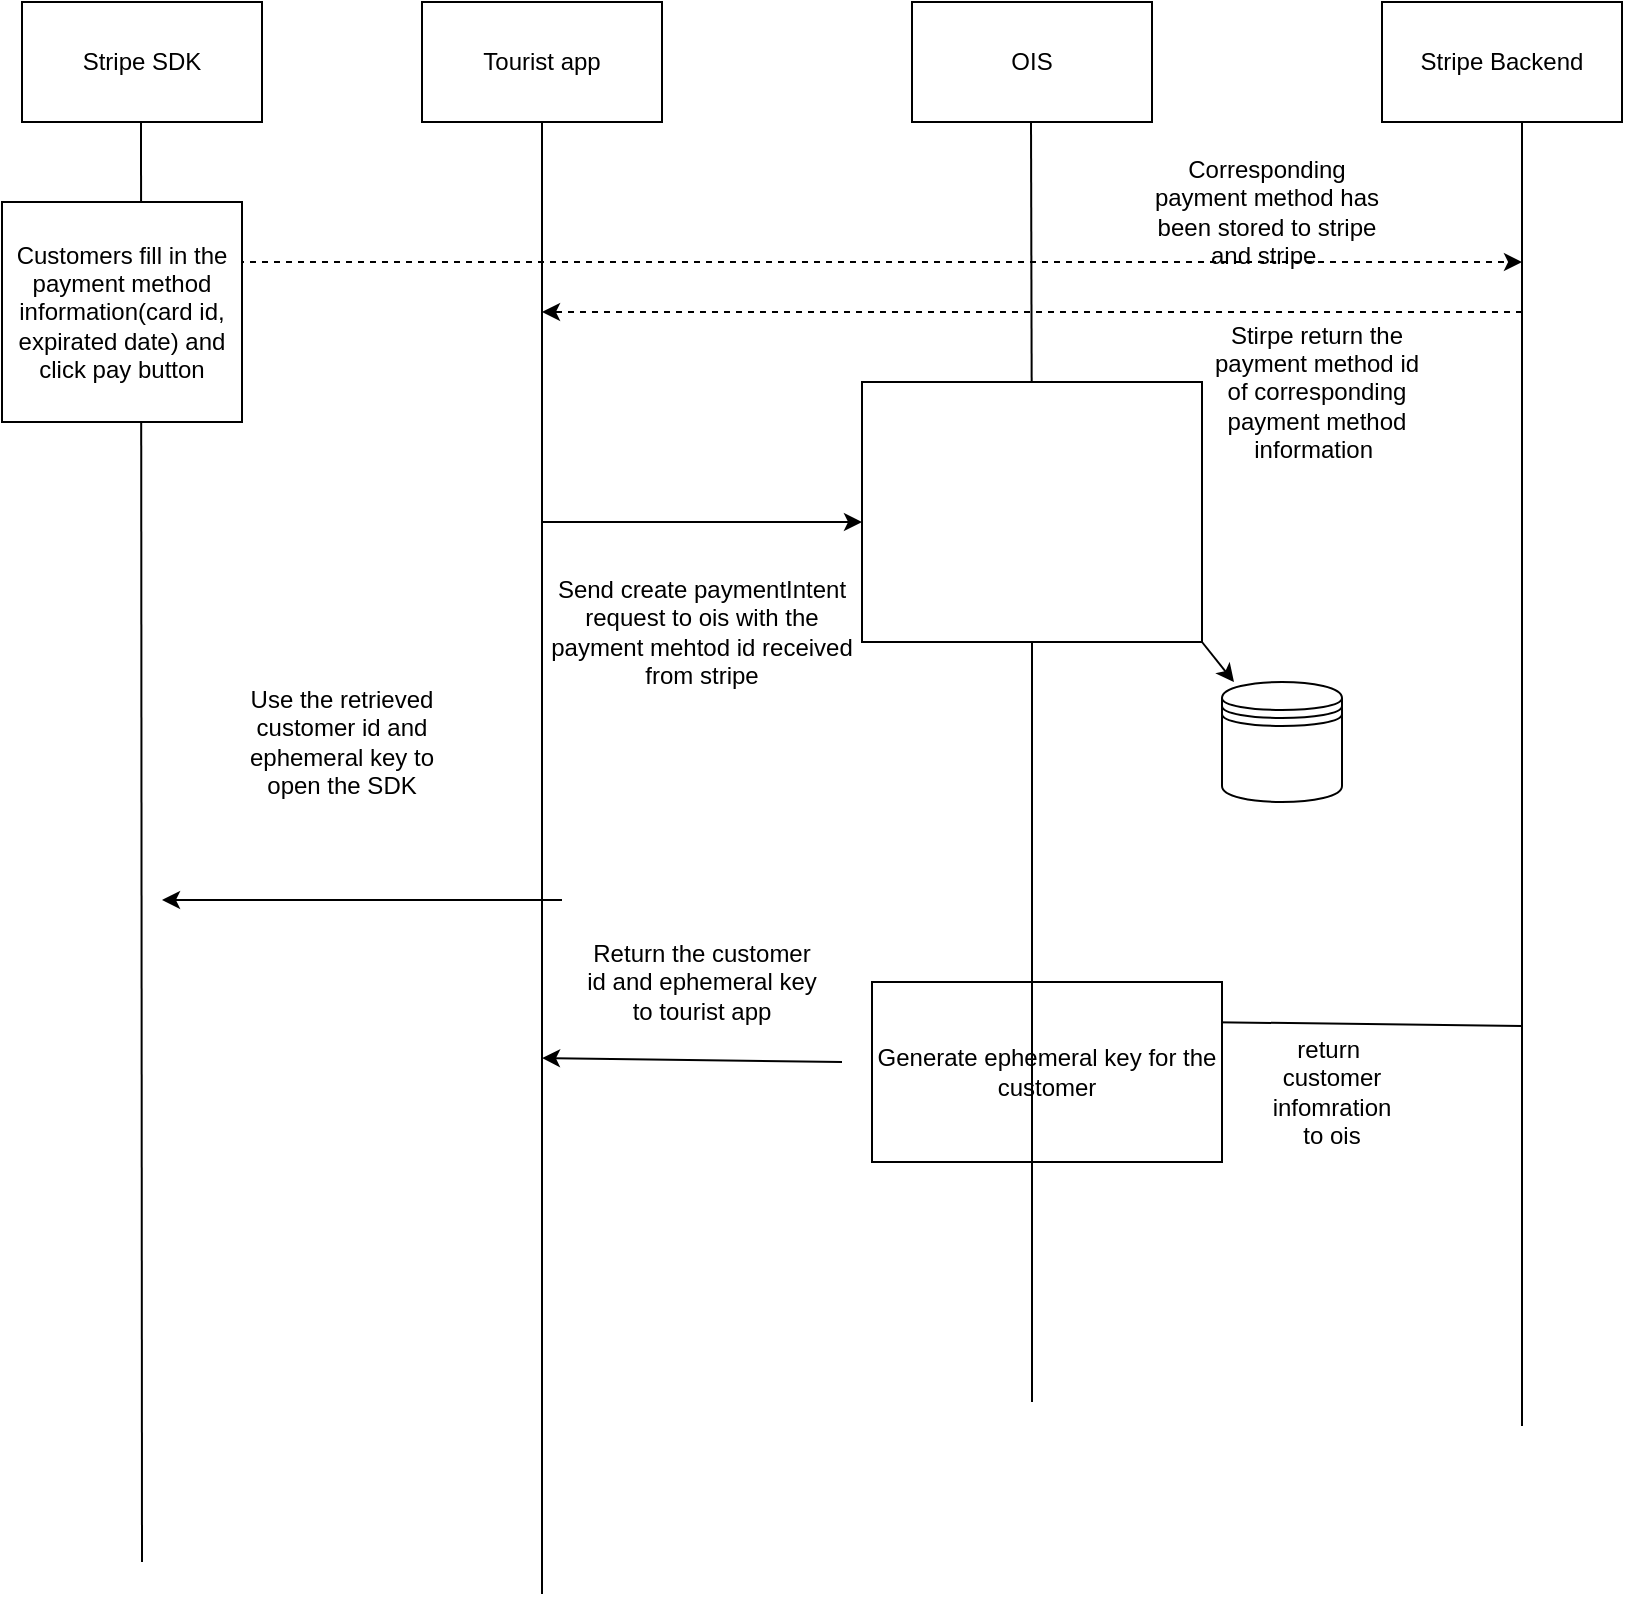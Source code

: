 <mxfile version="22.1.3" type="github">
  <diagram name="Page-1" id="pSJIV_TcfXccv9banAfS">
    <mxGraphModel dx="1434" dy="790" grid="1" gridSize="10" guides="1" tooltips="1" connect="1" arrows="1" fold="1" page="1" pageScale="1" pageWidth="850" pageHeight="1100" math="0" shadow="0">
      <root>
        <mxCell id="0" />
        <mxCell id="1" parent="0" />
        <mxCell id="rehw9UQoqYSjSyL3VY3b-1" value="Tourist app" style="rounded=0;whiteSpace=wrap;html=1;" vertex="1" parent="1">
          <mxGeometry x="210" y="130" width="120" height="60" as="geometry" />
        </mxCell>
        <mxCell id="rehw9UQoqYSjSyL3VY3b-2" value="OIS" style="rounded=0;whiteSpace=wrap;html=1;" vertex="1" parent="1">
          <mxGeometry x="455" y="130" width="120" height="60" as="geometry" />
        </mxCell>
        <mxCell id="rehw9UQoqYSjSyL3VY3b-4" value="Stripe Backend" style="rounded=0;whiteSpace=wrap;html=1;" vertex="1" parent="1">
          <mxGeometry x="690" y="130" width="120" height="60" as="geometry" />
        </mxCell>
        <mxCell id="rehw9UQoqYSjSyL3VY3b-6" value="" style="endArrow=none;html=1;rounded=0;entryX=0.5;entryY=1;entryDx=0;entryDy=0;" edge="1" parent="1" target="rehw9UQoqYSjSyL3VY3b-1">
          <mxGeometry width="50" height="50" relative="1" as="geometry">
            <mxPoint x="270" y="926" as="sourcePoint" />
            <mxPoint x="280" y="230" as="targetPoint" />
          </mxGeometry>
        </mxCell>
        <mxCell id="rehw9UQoqYSjSyL3VY3b-8" value="" style="endArrow=none;html=1;rounded=0;entryX=0.5;entryY=1;entryDx=0;entryDy=0;" edge="1" parent="1" source="rehw9UQoqYSjSyL3VY3b-51">
          <mxGeometry width="50" height="50" relative="1" as="geometry">
            <mxPoint x="515" y="830" as="sourcePoint" />
            <mxPoint x="514.5" y="190" as="targetPoint" />
          </mxGeometry>
        </mxCell>
        <mxCell id="rehw9UQoqYSjSyL3VY3b-9" value="" style="endArrow=none;html=1;rounded=0;entryX=0.5;entryY=1;entryDx=0;entryDy=0;" edge="1" parent="1">
          <mxGeometry width="50" height="50" relative="1" as="geometry">
            <mxPoint x="760" y="842" as="sourcePoint" />
            <mxPoint x="760" y="190" as="targetPoint" />
          </mxGeometry>
        </mxCell>
        <mxCell id="rehw9UQoqYSjSyL3VY3b-12" value="" style="endArrow=classic;html=1;rounded=0;entryX=0;entryY=0.5;entryDx=0;entryDy=0;" edge="1" parent="1">
          <mxGeometry width="50" height="50" relative="1" as="geometry">
            <mxPoint x="270" y="390" as="sourcePoint" />
            <mxPoint x="430" y="390" as="targetPoint" />
          </mxGeometry>
        </mxCell>
        <mxCell id="rehw9UQoqYSjSyL3VY3b-14" value="Stripe SDK" style="rounded=0;whiteSpace=wrap;html=1;" vertex="1" parent="1">
          <mxGeometry x="10" y="130" width="120" height="60" as="geometry" />
        </mxCell>
        <mxCell id="rehw9UQoqYSjSyL3VY3b-15" value="" style="endArrow=none;html=1;rounded=0;entryX=0.5;entryY=1;entryDx=0;entryDy=0;" edge="1" parent="1">
          <mxGeometry width="50" height="50" relative="1" as="geometry">
            <mxPoint x="70" y="910" as="sourcePoint" />
            <mxPoint x="69.5" y="190" as="targetPoint" />
          </mxGeometry>
        </mxCell>
        <mxCell id="rehw9UQoqYSjSyL3VY3b-17" value="Send create paymentIntent request to ois with the payment mehtod id received from stripe" style="text;html=1;strokeColor=none;fillColor=none;align=center;verticalAlign=middle;whiteSpace=wrap;rounded=0;" vertex="1" parent="1">
          <mxGeometry x="270" y="395" width="160" height="100" as="geometry" />
        </mxCell>
        <mxCell id="rehw9UQoqYSjSyL3VY3b-18" value="" style="shape=datastore;whiteSpace=wrap;html=1;" vertex="1" parent="1">
          <mxGeometry x="610" y="470" width="60" height="60" as="geometry" />
        </mxCell>
        <mxCell id="rehw9UQoqYSjSyL3VY3b-22" value="" style="endArrow=classic;html=1;rounded=0;" edge="1" parent="1">
          <mxGeometry width="50" height="50" relative="1" as="geometry">
            <mxPoint x="280" y="579" as="sourcePoint" />
            <mxPoint x="80" y="579" as="targetPoint" />
          </mxGeometry>
        </mxCell>
        <mxCell id="rehw9UQoqYSjSyL3VY3b-24" value="Use the retrieved customer id and ephemeral key to open the SDK" style="text;html=1;strokeColor=none;fillColor=none;align=center;verticalAlign=middle;whiteSpace=wrap;rounded=0;" vertex="1" parent="1">
          <mxGeometry x="110" y="460" width="120" height="80" as="geometry" />
        </mxCell>
        <mxCell id="rehw9UQoqYSjSyL3VY3b-32" value="" style="endArrow=classic;html=1;rounded=0;" edge="1" parent="1">
          <mxGeometry width="50" height="50" relative="1" as="geometry">
            <mxPoint x="760" y="642" as="sourcePoint" />
            <mxPoint x="600" y="640" as="targetPoint" />
          </mxGeometry>
        </mxCell>
        <mxCell id="rehw9UQoqYSjSyL3VY3b-34" value="return&amp;nbsp; customer infomration to ois" style="text;html=1;strokeColor=none;fillColor=none;align=center;verticalAlign=middle;whiteSpace=wrap;rounded=0;" vertex="1" parent="1">
          <mxGeometry x="635" y="660" width="60" height="30" as="geometry" />
        </mxCell>
        <mxCell id="rehw9UQoqYSjSyL3VY3b-42" value="Generate ephemeral key for the customer" style="rounded=0;whiteSpace=wrap;html=1;" vertex="1" parent="1">
          <mxGeometry x="435" y="620" width="175" height="90" as="geometry" />
        </mxCell>
        <mxCell id="rehw9UQoqYSjSyL3VY3b-43" value="" style="endArrow=classic;html=1;rounded=0;" edge="1" parent="1">
          <mxGeometry width="50" height="50" relative="1" as="geometry">
            <mxPoint x="420" y="660" as="sourcePoint" />
            <mxPoint x="270" y="658" as="targetPoint" />
          </mxGeometry>
        </mxCell>
        <mxCell id="rehw9UQoqYSjSyL3VY3b-44" value="Return the customer id and ephemeral key to tourist app" style="text;html=1;strokeColor=none;fillColor=none;align=center;verticalAlign=middle;whiteSpace=wrap;rounded=0;" vertex="1" parent="1">
          <mxGeometry x="290" y="580" width="120" height="80" as="geometry" />
        </mxCell>
        <mxCell id="rehw9UQoqYSjSyL3VY3b-45" value="" style="endArrow=classic;html=1;rounded=0;dashed=1;" edge="1" parent="1">
          <mxGeometry width="50" height="50" relative="1" as="geometry">
            <mxPoint x="70" y="260" as="sourcePoint" />
            <mxPoint x="760" y="260" as="targetPoint" />
          </mxGeometry>
        </mxCell>
        <mxCell id="rehw9UQoqYSjSyL3VY3b-46" value="Customers fill in the payment method information(card id, expirated date) and click pay button" style="rounded=0;whiteSpace=wrap;html=1;" vertex="1" parent="1">
          <mxGeometry y="230" width="120" height="110" as="geometry" />
        </mxCell>
        <mxCell id="rehw9UQoqYSjSyL3VY3b-47" value="Corresponding payment method has been stored to stripe and stripe&amp;nbsp;" style="text;html=1;strokeColor=none;fillColor=none;align=center;verticalAlign=middle;whiteSpace=wrap;rounded=0;" vertex="1" parent="1">
          <mxGeometry x="575" y="220" width="115" height="30" as="geometry" />
        </mxCell>
        <mxCell id="rehw9UQoqYSjSyL3VY3b-49" value="" style="endArrow=classic;html=1;rounded=0;dashed=1;" edge="1" parent="1">
          <mxGeometry width="50" height="50" relative="1" as="geometry">
            <mxPoint x="760" y="285" as="sourcePoint" />
            <mxPoint x="270" y="285" as="targetPoint" />
          </mxGeometry>
        </mxCell>
        <mxCell id="rehw9UQoqYSjSyL3VY3b-50" value="Stirpe return the payment method id of corresponding payment method information&amp;nbsp;" style="text;html=1;strokeColor=none;fillColor=none;align=center;verticalAlign=middle;whiteSpace=wrap;rounded=0;" vertex="1" parent="1">
          <mxGeometry x="600" y="310" width="115" height="30" as="geometry" />
        </mxCell>
        <mxCell id="rehw9UQoqYSjSyL3VY3b-52" value="" style="endArrow=none;html=1;rounded=0;entryX=0.5;entryY=1;entryDx=0;entryDy=0;" edge="1" parent="1" target="rehw9UQoqYSjSyL3VY3b-51">
          <mxGeometry width="50" height="50" relative="1" as="geometry">
            <mxPoint x="515" y="830" as="sourcePoint" />
            <mxPoint x="514.5" y="190" as="targetPoint" />
          </mxGeometry>
        </mxCell>
        <mxCell id="rehw9UQoqYSjSyL3VY3b-51" value="" style="rounded=0;whiteSpace=wrap;html=1;" vertex="1" parent="1">
          <mxGeometry x="430" y="320" width="170" height="130" as="geometry" />
        </mxCell>
        <mxCell id="rehw9UQoqYSjSyL3VY3b-55" value="" style="endArrow=classic;html=1;rounded=0;exitX=1;exitY=1;exitDx=0;exitDy=0;" edge="1" parent="1" source="rehw9UQoqYSjSyL3VY3b-51" target="rehw9UQoqYSjSyL3VY3b-18">
          <mxGeometry width="50" height="50" relative="1" as="geometry">
            <mxPoint x="575" y="420" as="sourcePoint" />
            <mxPoint x="625" y="370" as="targetPoint" />
          </mxGeometry>
        </mxCell>
      </root>
    </mxGraphModel>
  </diagram>
</mxfile>
